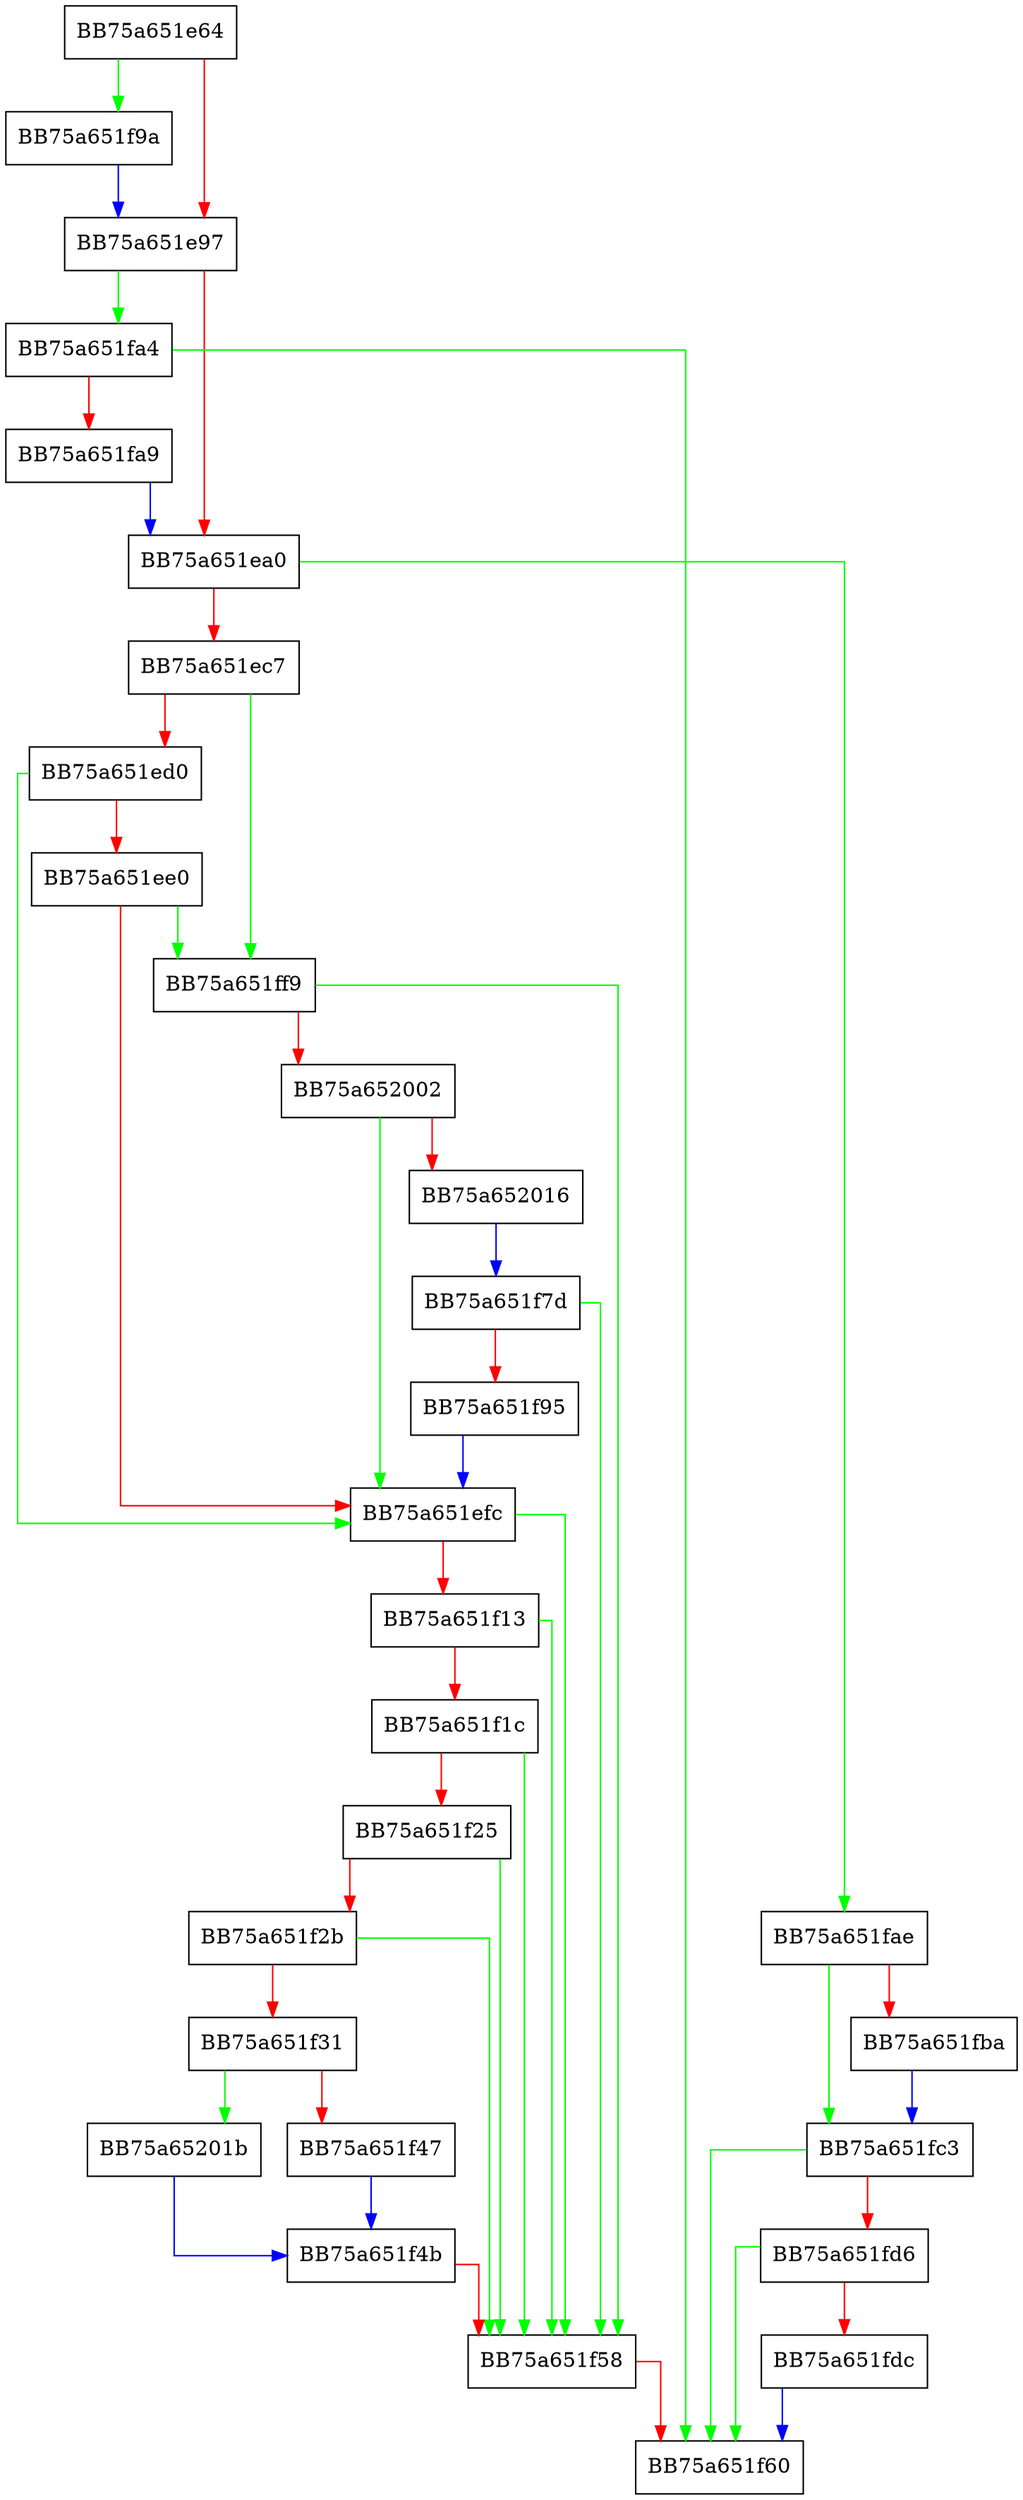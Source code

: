 digraph GetFileNameFromCatalogHint {
  node [shape="box"];
  graph [splines=ortho];
  BB75a651e64 -> BB75a651f9a [color="green"];
  BB75a651e64 -> BB75a651e97 [color="red"];
  BB75a651e97 -> BB75a651fa4 [color="green"];
  BB75a651e97 -> BB75a651ea0 [color="red"];
  BB75a651ea0 -> BB75a651fae [color="green"];
  BB75a651ea0 -> BB75a651ec7 [color="red"];
  BB75a651ec7 -> BB75a651ff9 [color="green"];
  BB75a651ec7 -> BB75a651ed0 [color="red"];
  BB75a651ed0 -> BB75a651efc [color="green"];
  BB75a651ed0 -> BB75a651ee0 [color="red"];
  BB75a651ee0 -> BB75a651ff9 [color="green"];
  BB75a651ee0 -> BB75a651efc [color="red"];
  BB75a651efc -> BB75a651f58 [color="green"];
  BB75a651efc -> BB75a651f13 [color="red"];
  BB75a651f13 -> BB75a651f58 [color="green"];
  BB75a651f13 -> BB75a651f1c [color="red"];
  BB75a651f1c -> BB75a651f58 [color="green"];
  BB75a651f1c -> BB75a651f25 [color="red"];
  BB75a651f25 -> BB75a651f58 [color="green"];
  BB75a651f25 -> BB75a651f2b [color="red"];
  BB75a651f2b -> BB75a651f58 [color="green"];
  BB75a651f2b -> BB75a651f31 [color="red"];
  BB75a651f31 -> BB75a65201b [color="green"];
  BB75a651f31 -> BB75a651f47 [color="red"];
  BB75a651f47 -> BB75a651f4b [color="blue"];
  BB75a651f4b -> BB75a651f58 [color="red"];
  BB75a651f58 -> BB75a651f60 [color="red"];
  BB75a651f7d -> BB75a651f58 [color="green"];
  BB75a651f7d -> BB75a651f95 [color="red"];
  BB75a651f95 -> BB75a651efc [color="blue"];
  BB75a651f9a -> BB75a651e97 [color="blue"];
  BB75a651fa4 -> BB75a651f60 [color="green"];
  BB75a651fa4 -> BB75a651fa9 [color="red"];
  BB75a651fa9 -> BB75a651ea0 [color="blue"];
  BB75a651fae -> BB75a651fc3 [color="green"];
  BB75a651fae -> BB75a651fba [color="red"];
  BB75a651fba -> BB75a651fc3 [color="blue"];
  BB75a651fc3 -> BB75a651f60 [color="green"];
  BB75a651fc3 -> BB75a651fd6 [color="red"];
  BB75a651fd6 -> BB75a651f60 [color="green"];
  BB75a651fd6 -> BB75a651fdc [color="red"];
  BB75a651fdc -> BB75a651f60 [color="blue"];
  BB75a651ff9 -> BB75a651f58 [color="green"];
  BB75a651ff9 -> BB75a652002 [color="red"];
  BB75a652002 -> BB75a651efc [color="green"];
  BB75a652002 -> BB75a652016 [color="red"];
  BB75a652016 -> BB75a651f7d [color="blue"];
  BB75a65201b -> BB75a651f4b [color="blue"];
}
